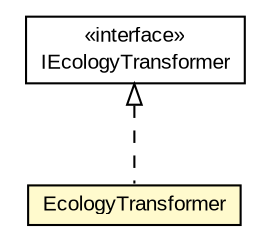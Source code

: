 #!/usr/local/bin/dot
#
# Class diagram 
# Generated by UMLGraph version R5_6-24-gf6e263 (http://www.umlgraph.org/)
#

digraph G {
	edge [fontname="arial",fontsize=10,labelfontname="arial",labelfontsize=10];
	node [fontname="arial",fontsize=10,shape=plaintext];
	nodesep=0.25;
	ranksep=0.5;
	// edu.arizona.biosemantics.semanticmarkup.markupelement.ecology.transform.IEcologyTransformer
	c61715 [label=<<table title="edu.arizona.biosemantics.semanticmarkup.markupelement.ecology.transform.IEcologyTransformer" border="0" cellborder="1" cellspacing="0" cellpadding="2" port="p" href="./IEcologyTransformer.html">
		<tr><td><table border="0" cellspacing="0" cellpadding="1">
<tr><td align="center" balign="center"> &#171;interface&#187; </td></tr>
<tr><td align="center" balign="center"> IEcologyTransformer </td></tr>
		</table></td></tr>
		</table>>, URL="./IEcologyTransformer.html", fontname="arial", fontcolor="black", fontsize=10.0];
	// edu.arizona.biosemantics.semanticmarkup.markupelement.ecology.transform.EcologyTransformer
	c61716 [label=<<table title="edu.arizona.biosemantics.semanticmarkup.markupelement.ecology.transform.EcologyTransformer" border="0" cellborder="1" cellspacing="0" cellpadding="2" port="p" bgcolor="lemonChiffon" href="./EcologyTransformer.html">
		<tr><td><table border="0" cellspacing="0" cellpadding="1">
<tr><td align="center" balign="center"> EcologyTransformer </td></tr>
		</table></td></tr>
		</table>>, URL="./EcologyTransformer.html", fontname="arial", fontcolor="black", fontsize=10.0];
	//edu.arizona.biosemantics.semanticmarkup.markupelement.ecology.transform.EcologyTransformer implements edu.arizona.biosemantics.semanticmarkup.markupelement.ecology.transform.IEcologyTransformer
	c61715:p -> c61716:p [dir=back,arrowtail=empty,style=dashed];
}

